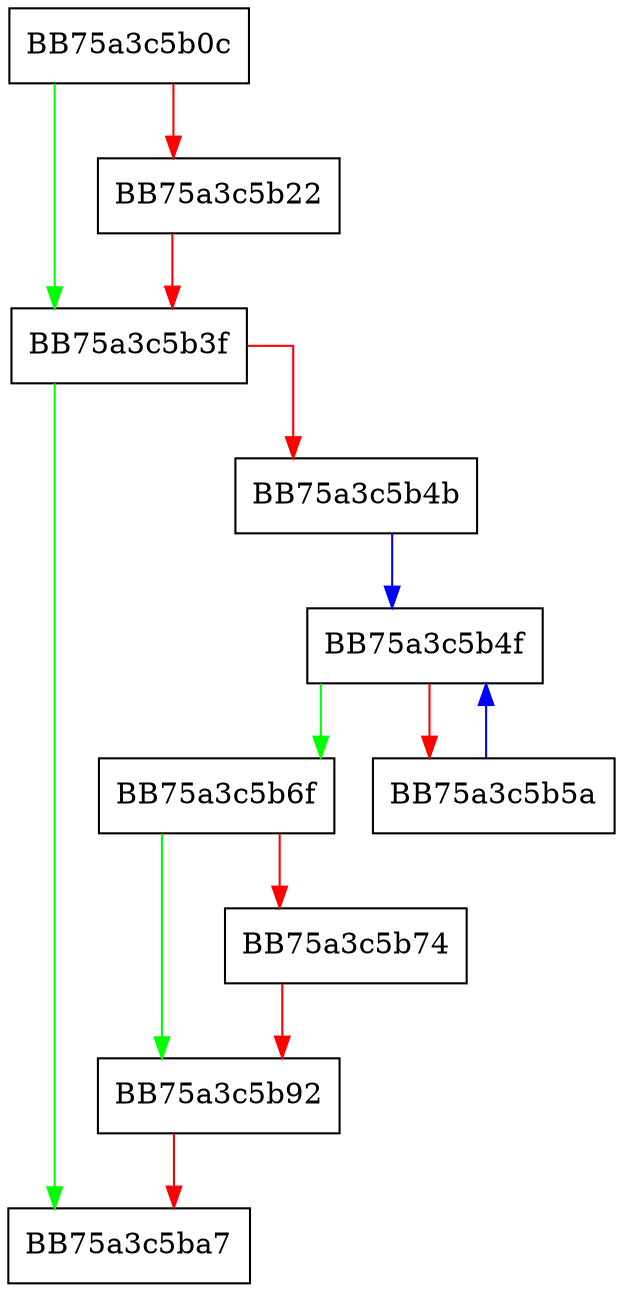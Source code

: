 digraph CleanupNativeRPFModules {
  node [shape="box"];
  graph [splines=ortho];
  BB75a3c5b0c -> BB75a3c5b3f [color="green"];
  BB75a3c5b0c -> BB75a3c5b22 [color="red"];
  BB75a3c5b22 -> BB75a3c5b3f [color="red"];
  BB75a3c5b3f -> BB75a3c5ba7 [color="green"];
  BB75a3c5b3f -> BB75a3c5b4b [color="red"];
  BB75a3c5b4b -> BB75a3c5b4f [color="blue"];
  BB75a3c5b4f -> BB75a3c5b6f [color="green"];
  BB75a3c5b4f -> BB75a3c5b5a [color="red"];
  BB75a3c5b5a -> BB75a3c5b4f [color="blue"];
  BB75a3c5b6f -> BB75a3c5b92 [color="green"];
  BB75a3c5b6f -> BB75a3c5b74 [color="red"];
  BB75a3c5b74 -> BB75a3c5b92 [color="red"];
  BB75a3c5b92 -> BB75a3c5ba7 [color="red"];
}
